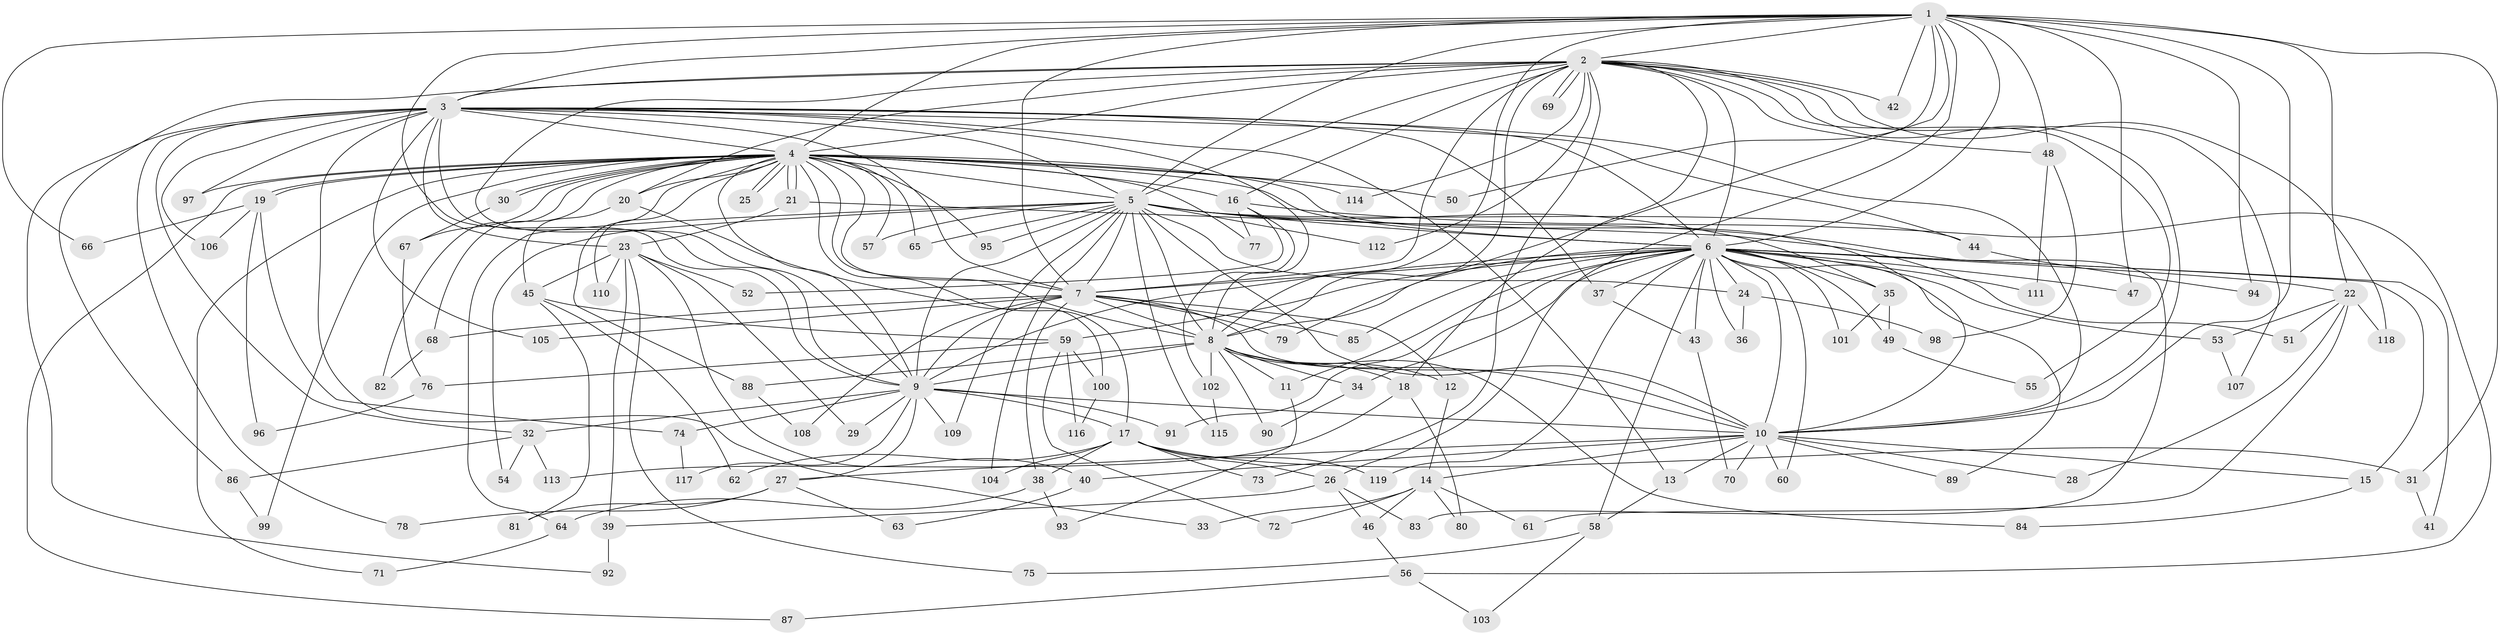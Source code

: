 // coarse degree distribution, {16: 0.03614457831325301, 17: 0.024096385542168676, 34: 0.012048192771084338, 28: 0.012048192771084338, 13: 0.012048192771084338, 14: 0.012048192771084338, 3: 0.1927710843373494, 7: 0.012048192771084338, 6: 0.03614457831325301, 9: 0.024096385542168676, 4: 0.08433734939759036, 1: 0.012048192771084338, 5: 0.03614457831325301, 2: 0.4939759036144578}
// Generated by graph-tools (version 1.1) at 2025/17/03/04/25 18:17:20]
// undirected, 119 vertices, 263 edges
graph export_dot {
graph [start="1"]
  node [color=gray90,style=filled];
  1;
  2;
  3;
  4;
  5;
  6;
  7;
  8;
  9;
  10;
  11;
  12;
  13;
  14;
  15;
  16;
  17;
  18;
  19;
  20;
  21;
  22;
  23;
  24;
  25;
  26;
  27;
  28;
  29;
  30;
  31;
  32;
  33;
  34;
  35;
  36;
  37;
  38;
  39;
  40;
  41;
  42;
  43;
  44;
  45;
  46;
  47;
  48;
  49;
  50;
  51;
  52;
  53;
  54;
  55;
  56;
  57;
  58;
  59;
  60;
  61;
  62;
  63;
  64;
  65;
  66;
  67;
  68;
  69;
  70;
  71;
  72;
  73;
  74;
  75;
  76;
  77;
  78;
  79;
  80;
  81;
  82;
  83;
  84;
  85;
  86;
  87;
  88;
  89;
  90;
  91;
  92;
  93;
  94;
  95;
  96;
  97;
  98;
  99;
  100;
  101;
  102;
  103;
  104;
  105;
  106;
  107;
  108;
  109;
  110;
  111;
  112;
  113;
  114;
  115;
  116;
  117;
  118;
  119;
  1 -- 2;
  1 -- 3;
  1 -- 4;
  1 -- 5;
  1 -- 6;
  1 -- 7;
  1 -- 8;
  1 -- 9;
  1 -- 10;
  1 -- 22;
  1 -- 26;
  1 -- 31;
  1 -- 42;
  1 -- 47;
  1 -- 48;
  1 -- 50;
  1 -- 66;
  1 -- 79;
  1 -- 94;
  2 -- 3;
  2 -- 4;
  2 -- 5;
  2 -- 6;
  2 -- 7;
  2 -- 8;
  2 -- 9;
  2 -- 10;
  2 -- 16;
  2 -- 18;
  2 -- 20;
  2 -- 42;
  2 -- 48;
  2 -- 55;
  2 -- 69;
  2 -- 69;
  2 -- 73;
  2 -- 86;
  2 -- 107;
  2 -- 112;
  2 -- 114;
  2 -- 118;
  3 -- 4;
  3 -- 5;
  3 -- 6;
  3 -- 7;
  3 -- 8;
  3 -- 9;
  3 -- 10;
  3 -- 13;
  3 -- 23;
  3 -- 32;
  3 -- 33;
  3 -- 37;
  3 -- 44;
  3 -- 78;
  3 -- 92;
  3 -- 97;
  3 -- 105;
  3 -- 106;
  4 -- 5;
  4 -- 6;
  4 -- 7;
  4 -- 8;
  4 -- 9;
  4 -- 10;
  4 -- 16;
  4 -- 17;
  4 -- 19;
  4 -- 19;
  4 -- 20;
  4 -- 21;
  4 -- 21;
  4 -- 25;
  4 -- 25;
  4 -- 30;
  4 -- 30;
  4 -- 50;
  4 -- 57;
  4 -- 65;
  4 -- 67;
  4 -- 68;
  4 -- 71;
  4 -- 77;
  4 -- 82;
  4 -- 87;
  4 -- 88;
  4 -- 95;
  4 -- 97;
  4 -- 99;
  4 -- 110;
  4 -- 114;
  5 -- 6;
  5 -- 7;
  5 -- 8;
  5 -- 9;
  5 -- 10;
  5 -- 24;
  5 -- 35;
  5 -- 44;
  5 -- 54;
  5 -- 57;
  5 -- 64;
  5 -- 65;
  5 -- 83;
  5 -- 95;
  5 -- 104;
  5 -- 109;
  5 -- 112;
  5 -- 115;
  6 -- 7;
  6 -- 8;
  6 -- 9;
  6 -- 10;
  6 -- 11;
  6 -- 15;
  6 -- 22;
  6 -- 24;
  6 -- 34;
  6 -- 35;
  6 -- 36;
  6 -- 37;
  6 -- 41;
  6 -- 43;
  6 -- 47;
  6 -- 49;
  6 -- 53;
  6 -- 58;
  6 -- 59;
  6 -- 60;
  6 -- 85;
  6 -- 89;
  6 -- 91;
  6 -- 101;
  6 -- 111;
  6 -- 119;
  7 -- 8;
  7 -- 9;
  7 -- 10;
  7 -- 12;
  7 -- 38;
  7 -- 68;
  7 -- 79;
  7 -- 85;
  7 -- 105;
  7 -- 108;
  8 -- 9;
  8 -- 10;
  8 -- 11;
  8 -- 12;
  8 -- 18;
  8 -- 34;
  8 -- 84;
  8 -- 88;
  8 -- 90;
  8 -- 102;
  9 -- 10;
  9 -- 17;
  9 -- 27;
  9 -- 29;
  9 -- 32;
  9 -- 74;
  9 -- 91;
  9 -- 109;
  9 -- 117;
  10 -- 13;
  10 -- 14;
  10 -- 15;
  10 -- 27;
  10 -- 28;
  10 -- 40;
  10 -- 60;
  10 -- 70;
  10 -- 89;
  11 -- 93;
  12 -- 14;
  13 -- 58;
  14 -- 33;
  14 -- 46;
  14 -- 61;
  14 -- 72;
  14 -- 80;
  15 -- 84;
  16 -- 52;
  16 -- 56;
  16 -- 77;
  16 -- 102;
  17 -- 26;
  17 -- 31;
  17 -- 38;
  17 -- 62;
  17 -- 73;
  17 -- 104;
  17 -- 119;
  18 -- 80;
  18 -- 113;
  19 -- 66;
  19 -- 74;
  19 -- 96;
  19 -- 106;
  20 -- 45;
  20 -- 100;
  21 -- 23;
  21 -- 51;
  22 -- 28;
  22 -- 51;
  22 -- 53;
  22 -- 61;
  22 -- 118;
  23 -- 29;
  23 -- 39;
  23 -- 40;
  23 -- 45;
  23 -- 52;
  23 -- 75;
  23 -- 110;
  24 -- 36;
  24 -- 98;
  26 -- 39;
  26 -- 46;
  26 -- 83;
  27 -- 63;
  27 -- 78;
  27 -- 81;
  30 -- 67;
  31 -- 41;
  32 -- 54;
  32 -- 86;
  32 -- 113;
  34 -- 90;
  35 -- 49;
  35 -- 101;
  37 -- 43;
  38 -- 64;
  38 -- 93;
  39 -- 92;
  40 -- 63;
  43 -- 70;
  44 -- 94;
  45 -- 59;
  45 -- 62;
  45 -- 81;
  46 -- 56;
  48 -- 98;
  48 -- 111;
  49 -- 55;
  53 -- 107;
  56 -- 87;
  56 -- 103;
  58 -- 75;
  58 -- 103;
  59 -- 72;
  59 -- 76;
  59 -- 100;
  59 -- 116;
  64 -- 71;
  67 -- 76;
  68 -- 82;
  74 -- 117;
  76 -- 96;
  86 -- 99;
  88 -- 108;
  100 -- 116;
  102 -- 115;
}
